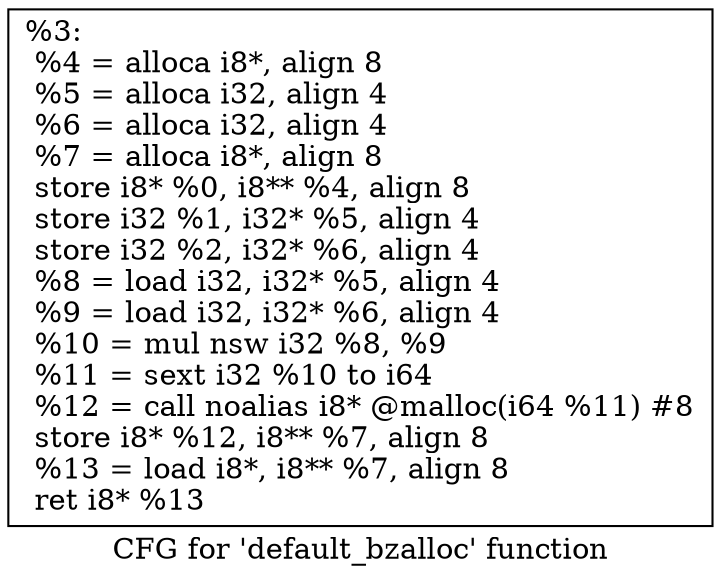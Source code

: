 digraph "CFG for 'default_bzalloc' function" {
	label="CFG for 'default_bzalloc' function";

	Node0xbde650 [shape=record,label="{%3:\l  %4 = alloca i8*, align 8\l  %5 = alloca i32, align 4\l  %6 = alloca i32, align 4\l  %7 = alloca i8*, align 8\l  store i8* %0, i8** %4, align 8\l  store i32 %1, i32* %5, align 4\l  store i32 %2, i32* %6, align 4\l  %8 = load i32, i32* %5, align 4\l  %9 = load i32, i32* %6, align 4\l  %10 = mul nsw i32 %8, %9\l  %11 = sext i32 %10 to i64\l  %12 = call noalias i8* @malloc(i64 %11) #8\l  store i8* %12, i8** %7, align 8\l  %13 = load i8*, i8** %7, align 8\l  ret i8* %13\l}"];
}
